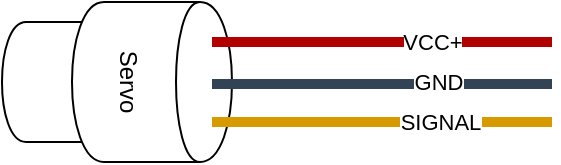 <mxfile version="13.1.3">
    <diagram id="6hGFLwfOUW9BJ-s0fimq" name="Page-1">
        <mxGraphModel dx="800" dy="780" grid="1" gridSize="10" guides="1" tooltips="1" connect="1" arrows="1" fold="1" page="1" pageScale="1" pageWidth="827" pageHeight="1169" background="#ffffff" math="0" shadow="0">
            <root>
                <mxCell id="0"/>
                <mxCell id="1" parent="0"/>
                <mxCell id="2" value="" style="shape=cylinder;whiteSpace=wrap;html=1;boundedLbl=1;backgroundOutline=1;rotation=90;" parent="1" vertex="1">
                    <mxGeometry x="185" y="210" width="60" height="60" as="geometry"/>
                </mxCell>
                <mxCell id="3" value="Servo" style="shape=cylinder;whiteSpace=wrap;html=1;boundedLbl=1;backgroundOutline=1;rotation=90;" parent="1" vertex="1">
                    <mxGeometry x="220" y="200" width="80" height="80" as="geometry"/>
                </mxCell>
                <mxCell id="4" value="" style="endArrow=none;html=1;fillColor=#e51400;strokeColor=#B20000;strokeWidth=5;" parent="1" edge="1">
                    <mxGeometry width="50" height="50" relative="1" as="geometry">
                        <mxPoint x="290" y="220" as="sourcePoint"/>
                        <mxPoint x="460" y="220" as="targetPoint"/>
                    </mxGeometry>
                </mxCell>
                <mxCell id="7" value="VCC+" style="edgeLabel;html=1;align=center;verticalAlign=middle;resizable=0;points=[];" parent="4" vertex="1" connectable="0">
                    <mxGeometry x="0.763" y="2" relative="1" as="geometry">
                        <mxPoint x="-40" y="2" as="offset"/>
                    </mxGeometry>
                </mxCell>
                <mxCell id="5" value="" style="endArrow=none;html=1;exitX=0.15;exitY=0.05;exitDx=0;exitDy=0;exitPerimeter=0;fillColor=#647687;strokeColor=#314354;strokeWidth=5;" parent="1" edge="1">
                    <mxGeometry width="50" height="50" relative="1" as="geometry">
                        <mxPoint x="290" y="241" as="sourcePoint"/>
                        <mxPoint x="460" y="241" as="targetPoint"/>
                    </mxGeometry>
                </mxCell>
                <mxCell id="8" value="GND" style="edgeLabel;html=1;align=center;verticalAlign=middle;resizable=0;points=[];" parent="5" vertex="1" connectable="0">
                    <mxGeometry x="0.348" y="-2" relative="1" as="geometry">
                        <mxPoint x="-1.67" y="-3" as="offset"/>
                    </mxGeometry>
                </mxCell>
                <mxCell id="6" value="" style="endArrow=none;html=1;fillColor=#ffcd28;strokeColor=#d79b00;strokeWidth=5;gradientColor=#ffa500;" parent="1" edge="1">
                    <mxGeometry width="50" height="50" relative="1" as="geometry">
                        <mxPoint x="290" y="260" as="sourcePoint"/>
                        <mxPoint x="460" y="260" as="targetPoint"/>
                    </mxGeometry>
                </mxCell>
                <mxCell id="9" value="SIGNAL" style="edgeLabel;html=1;align=center;verticalAlign=middle;resizable=0;points=[];" parent="6" vertex="1" connectable="0">
                    <mxGeometry x="0.723" relative="1" as="geometry">
                        <mxPoint x="-32.49" as="offset"/>
                    </mxGeometry>
                </mxCell>
            </root>
        </mxGraphModel>
    </diagram>
</mxfile>